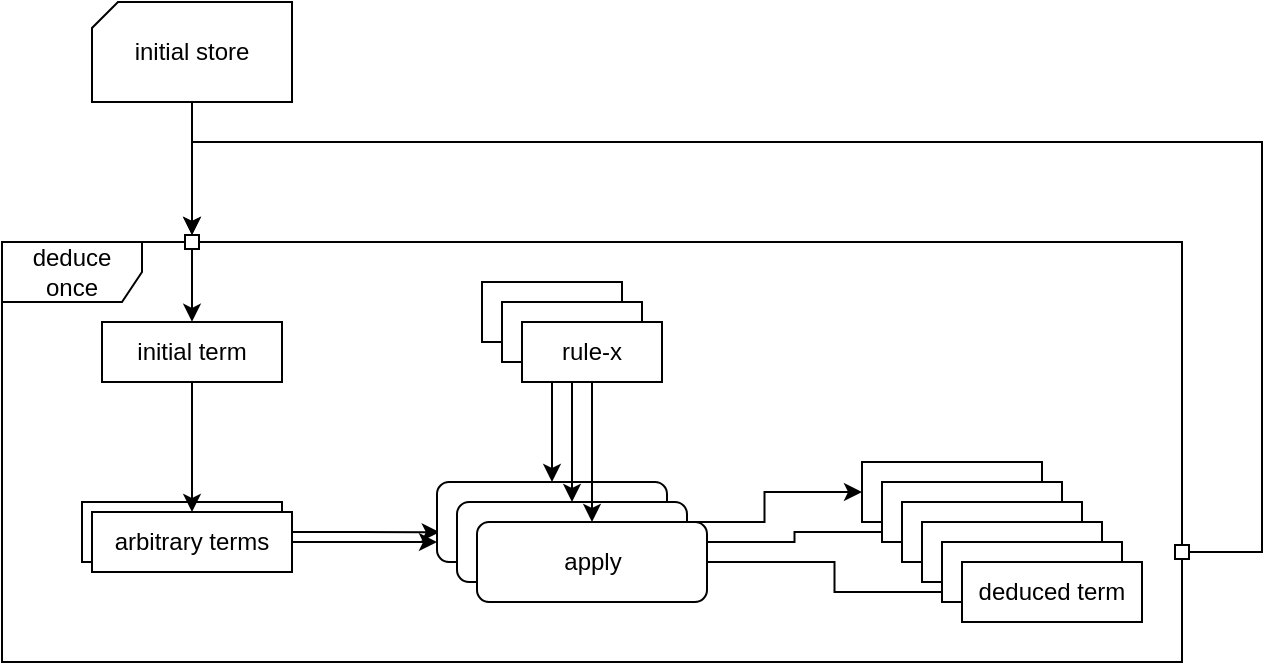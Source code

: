 <mxfile version="10.6.5" type="device"><diagram id="fByQdPbZ1RSMHsSPOH42" name="Page-1"><mxGraphModel dx="797" dy="460" grid="1" gridSize="10" guides="1" tooltips="1" connect="1" arrows="1" fold="1" page="1" pageScale="1" pageWidth="1169" pageHeight="827" math="0" shadow="0"><root><mxCell id="0"/><mxCell id="1" parent="0"/><mxCell id="zDRdTHD579HqWjhD5cbI-25" style="edgeStyle=orthogonalEdgeStyle;rounded=0;orthogonalLoop=1;jettySize=auto;html=1;entryX=0.012;entryY=0.627;entryDx=0;entryDy=0;entryPerimeter=0;" edge="1" parent="1" source="zDRdTHD579HqWjhD5cbI-24" target="zDRdTHD579HqWjhD5cbI-7"><mxGeometry relative="1" as="geometry"/></mxCell><mxCell id="zDRdTHD579HqWjhD5cbI-24" value="arbitrary terms" style="rounded=0;whiteSpace=wrap;html=1;" vertex="1" parent="1"><mxGeometry x="240" y="350" width="100" height="30" as="geometry"/></mxCell><mxCell id="zDRdTHD579HqWjhD5cbI-13" style="edgeStyle=orthogonalEdgeStyle;rounded=0;orthogonalLoop=1;jettySize=auto;html=1;entryX=0.5;entryY=0;entryDx=0;entryDy=0;" edge="1" parent="1" source="zDRdTHD579HqWjhD5cbI-4" target="zDRdTHD579HqWjhD5cbI-7"><mxGeometry relative="1" as="geometry"/></mxCell><mxCell id="zDRdTHD579HqWjhD5cbI-4" value="rule-x" style="rounded=0;whiteSpace=wrap;html=1;" vertex="1" parent="1"><mxGeometry x="440" y="240" width="70" height="30" as="geometry"/></mxCell><mxCell id="zDRdTHD579HqWjhD5cbI-5" value="rule-x" style="rounded=0;whiteSpace=wrap;html=1;" vertex="1" parent="1"><mxGeometry x="450" y="250" width="70" height="30" as="geometry"/></mxCell><mxCell id="zDRdTHD579HqWjhD5cbI-10" style="edgeStyle=orthogonalEdgeStyle;rounded=0;orthogonalLoop=1;jettySize=auto;html=1;" edge="1" parent="1" source="zDRdTHD579HqWjhD5cbI-1" target="zDRdTHD579HqWjhD5cbI-6"><mxGeometry relative="1" as="geometry"/></mxCell><mxCell id="zDRdTHD579HqWjhD5cbI-1" value="initial term" style="rounded=0;whiteSpace=wrap;html=1;" vertex="1" parent="1"><mxGeometry x="250" y="260" width="90" height="30" as="geometry"/></mxCell><mxCell id="zDRdTHD579HqWjhD5cbI-14" style="edgeStyle=orthogonalEdgeStyle;rounded=0;orthogonalLoop=1;jettySize=auto;html=1;entryX=0;entryY=0.75;entryDx=0;entryDy=0;" edge="1" parent="1" source="zDRdTHD579HqWjhD5cbI-6" target="zDRdTHD579HqWjhD5cbI-7"><mxGeometry relative="1" as="geometry"/></mxCell><mxCell id="zDRdTHD579HqWjhD5cbI-6" value="arbitrary terms" style="rounded=0;whiteSpace=wrap;html=1;" vertex="1" parent="1"><mxGeometry x="245" y="355" width="100" height="30" as="geometry"/></mxCell><mxCell id="zDRdTHD579HqWjhD5cbI-23" style="edgeStyle=orthogonalEdgeStyle;rounded=0;orthogonalLoop=1;jettySize=auto;html=1;" edge="1" parent="1" source="zDRdTHD579HqWjhD5cbI-7" target="zDRdTHD579HqWjhD5cbI-15"><mxGeometry relative="1" as="geometry"/></mxCell><mxCell id="zDRdTHD579HqWjhD5cbI-7" value="apply" style="rounded=1;whiteSpace=wrap;html=1;" vertex="1" parent="1"><mxGeometry x="417.5" y="340" width="115" height="40" as="geometry"/></mxCell><mxCell id="zDRdTHD579HqWjhD5cbI-22" style="edgeStyle=orthogonalEdgeStyle;rounded=0;orthogonalLoop=1;jettySize=auto;html=1;" edge="1" parent="1" source="zDRdTHD579HqWjhD5cbI-8" target="zDRdTHD579HqWjhD5cbI-17"><mxGeometry relative="1" as="geometry"/></mxCell><mxCell id="zDRdTHD579HqWjhD5cbI-8" value="apply" style="rounded=1;whiteSpace=wrap;html=1;" vertex="1" parent="1"><mxGeometry x="427.5" y="350" width="115" height="40" as="geometry"/></mxCell><mxCell id="zDRdTHD579HqWjhD5cbI-21" style="edgeStyle=orthogonalEdgeStyle;rounded=0;orthogonalLoop=1;jettySize=auto;html=1;" edge="1" parent="1" source="zDRdTHD579HqWjhD5cbI-9" target="zDRdTHD579HqWjhD5cbI-20"><mxGeometry relative="1" as="geometry"><mxPoint x="630" y="380" as="targetPoint"/></mxGeometry></mxCell><mxCell id="zDRdTHD579HqWjhD5cbI-9" value="apply" style="rounded=1;whiteSpace=wrap;html=1;" vertex="1" parent="1"><mxGeometry x="437.5" y="360" width="115" height="40" as="geometry"/></mxCell><mxCell id="zDRdTHD579HqWjhD5cbI-11" style="edgeStyle=orthogonalEdgeStyle;rounded=0;orthogonalLoop=1;jettySize=auto;html=1;" edge="1" parent="1" source="zDRdTHD579HqWjhD5cbI-2" target="zDRdTHD579HqWjhD5cbI-9"><mxGeometry relative="1" as="geometry"/></mxCell><mxCell id="zDRdTHD579HqWjhD5cbI-12" style="edgeStyle=orthogonalEdgeStyle;rounded=0;orthogonalLoop=1;jettySize=auto;html=1;" edge="1" parent="1" source="zDRdTHD579HqWjhD5cbI-5" target="zDRdTHD579HqWjhD5cbI-8"><mxGeometry relative="1" as="geometry"/></mxCell><mxCell id="zDRdTHD579HqWjhD5cbI-2" value="rule-x" style="rounded=0;whiteSpace=wrap;html=1;" vertex="1" parent="1"><mxGeometry x="460" y="260" width="70" height="30" as="geometry"/></mxCell><mxCell id="zDRdTHD579HqWjhD5cbI-15" value="initial term" style="rounded=0;whiteSpace=wrap;html=1;" vertex="1" parent="1"><mxGeometry x="630" y="330" width="90" height="30" as="geometry"/></mxCell><mxCell id="zDRdTHD579HqWjhD5cbI-16" value="initial term" style="rounded=0;whiteSpace=wrap;html=1;" vertex="1" parent="1"><mxGeometry x="640" y="340" width="90" height="30" as="geometry"/></mxCell><mxCell id="zDRdTHD579HqWjhD5cbI-17" value="initial term" style="rounded=0;whiteSpace=wrap;html=1;" vertex="1" parent="1"><mxGeometry x="650" y="350" width="90" height="30" as="geometry"/></mxCell><mxCell id="zDRdTHD579HqWjhD5cbI-18" value="initial term" style="rounded=0;whiteSpace=wrap;html=1;" vertex="1" parent="1"><mxGeometry x="660" y="360" width="90" height="30" as="geometry"/></mxCell><mxCell id="zDRdTHD579HqWjhD5cbI-19" value="initial term" style="rounded=0;whiteSpace=wrap;html=1;" vertex="1" parent="1"><mxGeometry x="670" y="370" width="90" height="30" as="geometry"/></mxCell><mxCell id="zDRdTHD579HqWjhD5cbI-20" value="deduced term" style="rounded=0;whiteSpace=wrap;html=1;" vertex="1" parent="1"><mxGeometry x="680" y="380" width="90" height="30" as="geometry"/></mxCell><mxCell id="zDRdTHD579HqWjhD5cbI-28" style="edgeStyle=orthogonalEdgeStyle;rounded=0;orthogonalLoop=1;jettySize=auto;html=1;entryX=0.161;entryY=0.19;entryDx=0;entryDy=0;entryPerimeter=0;" edge="1" parent="1" source="zDRdTHD579HqWjhD5cbI-30" target="zDRdTHD579HqWjhD5cbI-27"><mxGeometry relative="1" as="geometry"/></mxCell><mxCell id="zDRdTHD579HqWjhD5cbI-26" value="initial store" style="shape=card;whiteSpace=wrap;html=1;size=13;" vertex="1" parent="1"><mxGeometry x="245" y="100" width="100" height="50" as="geometry"/></mxCell><mxCell id="zDRdTHD579HqWjhD5cbI-27" value="deduce once" style="shape=umlFrame;whiteSpace=wrap;html=1;width=70;height=30;" vertex="1" parent="1"><mxGeometry x="200" y="220" width="590" height="210" as="geometry"/></mxCell><mxCell id="zDRdTHD579HqWjhD5cbI-32" style="edgeStyle=orthogonalEdgeStyle;rounded=0;orthogonalLoop=1;jettySize=auto;html=1;entryX=0.5;entryY=0;entryDx=0;entryDy=0;" edge="1" parent="1" source="zDRdTHD579HqWjhD5cbI-29" target="zDRdTHD579HqWjhD5cbI-30"><mxGeometry relative="1" as="geometry"><mxPoint x="850" y="130" as="targetPoint"/><Array as="points"><mxPoint x="830" y="375"/><mxPoint x="830" y="170"/><mxPoint x="295" y="170"/></Array></mxGeometry></mxCell><mxCell id="zDRdTHD579HqWjhD5cbI-29" value="" style="whiteSpace=wrap;html=1;aspect=fixed;" vertex="1" parent="1"><mxGeometry x="786.5" y="371.5" width="7" height="7" as="geometry"/></mxCell><mxCell id="zDRdTHD579HqWjhD5cbI-30" value="" style="whiteSpace=wrap;html=1;aspect=fixed;" vertex="1" parent="1"><mxGeometry x="291.5" y="216.5" width="7" height="7" as="geometry"/></mxCell><mxCell id="zDRdTHD579HqWjhD5cbI-31" style="edgeStyle=orthogonalEdgeStyle;rounded=0;orthogonalLoop=1;jettySize=auto;html=1;entryX=0.5;entryY=0;entryDx=0;entryDy=0;" edge="1" parent="1" source="zDRdTHD579HqWjhD5cbI-26" target="zDRdTHD579HqWjhD5cbI-30"><mxGeometry relative="1" as="geometry"><mxPoint x="295" y="150" as="sourcePoint"/><mxPoint x="470" y="140" as="targetPoint"/></mxGeometry></mxCell></root></mxGraphModel></diagram></mxfile>
